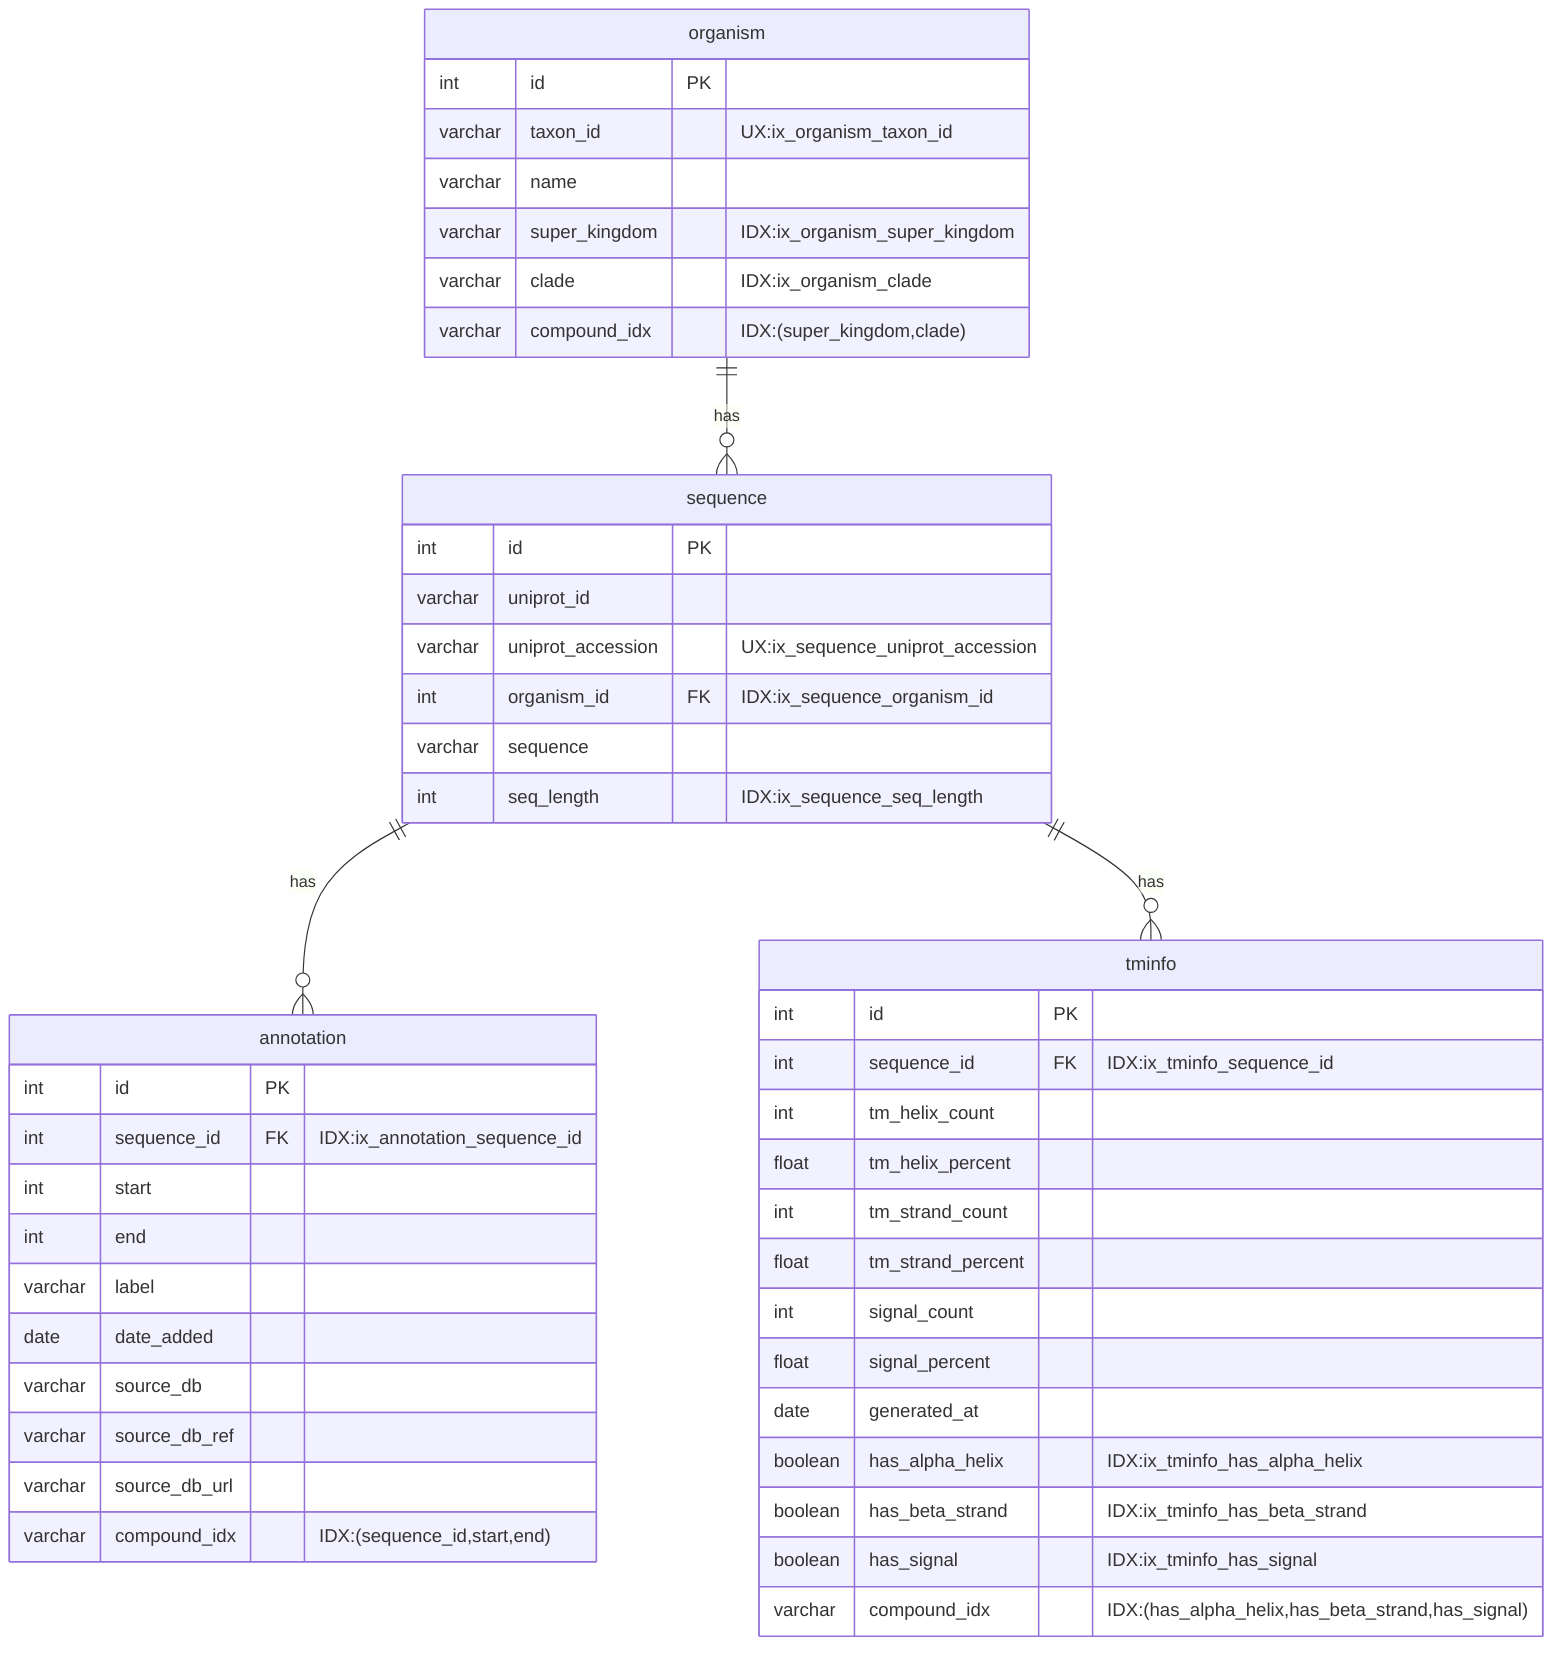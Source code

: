 erDiagram
    organism {
        int id PK
        varchar taxon_id "UX:ix_organism_taxon_id"
        varchar name
        varchar super_kingdom "IDX:ix_organism_super_kingdom"
        varchar clade "IDX:ix_organism_clade"
        varchar compound_idx "IDX:(super_kingdom,clade)"
    }

    sequence {
        int id PK
        varchar uniprot_id
        varchar uniprot_accession "UX:ix_sequence_uniprot_accession"
        int organism_id FK "IDX:ix_sequence_organism_id"
        varchar sequence
        int seq_length "IDX:ix_sequence_seq_length"
    }

    annotation {
        int id PK
        int sequence_id FK "IDX:ix_annotation_sequence_id"
        int start
        int end
        varchar label
        date date_added
        varchar source_db
        varchar source_db_ref
        varchar source_db_url
        varchar compound_idx "IDX:(sequence_id,start,end)"
    }

    tminfo {
        int id PK
        int sequence_id FK "IDX:ix_tminfo_sequence_id"
        int tm_helix_count
        float tm_helix_percent
        int tm_strand_count
        float tm_strand_percent
        int signal_count
        float signal_percent
        date generated_at
        boolean has_alpha_helix "IDX:ix_tminfo_has_alpha_helix"
        boolean has_beta_strand "IDX:ix_tminfo_has_beta_strand"
        boolean has_signal "IDX:ix_tminfo_has_signal"
        varchar compound_idx "IDX:(has_alpha_helix,has_beta_strand,has_signal)"
    }

    organism ||--o{ sequence : has
    sequence ||--o{ annotation : has
    sequence ||--o{ tminfo : has